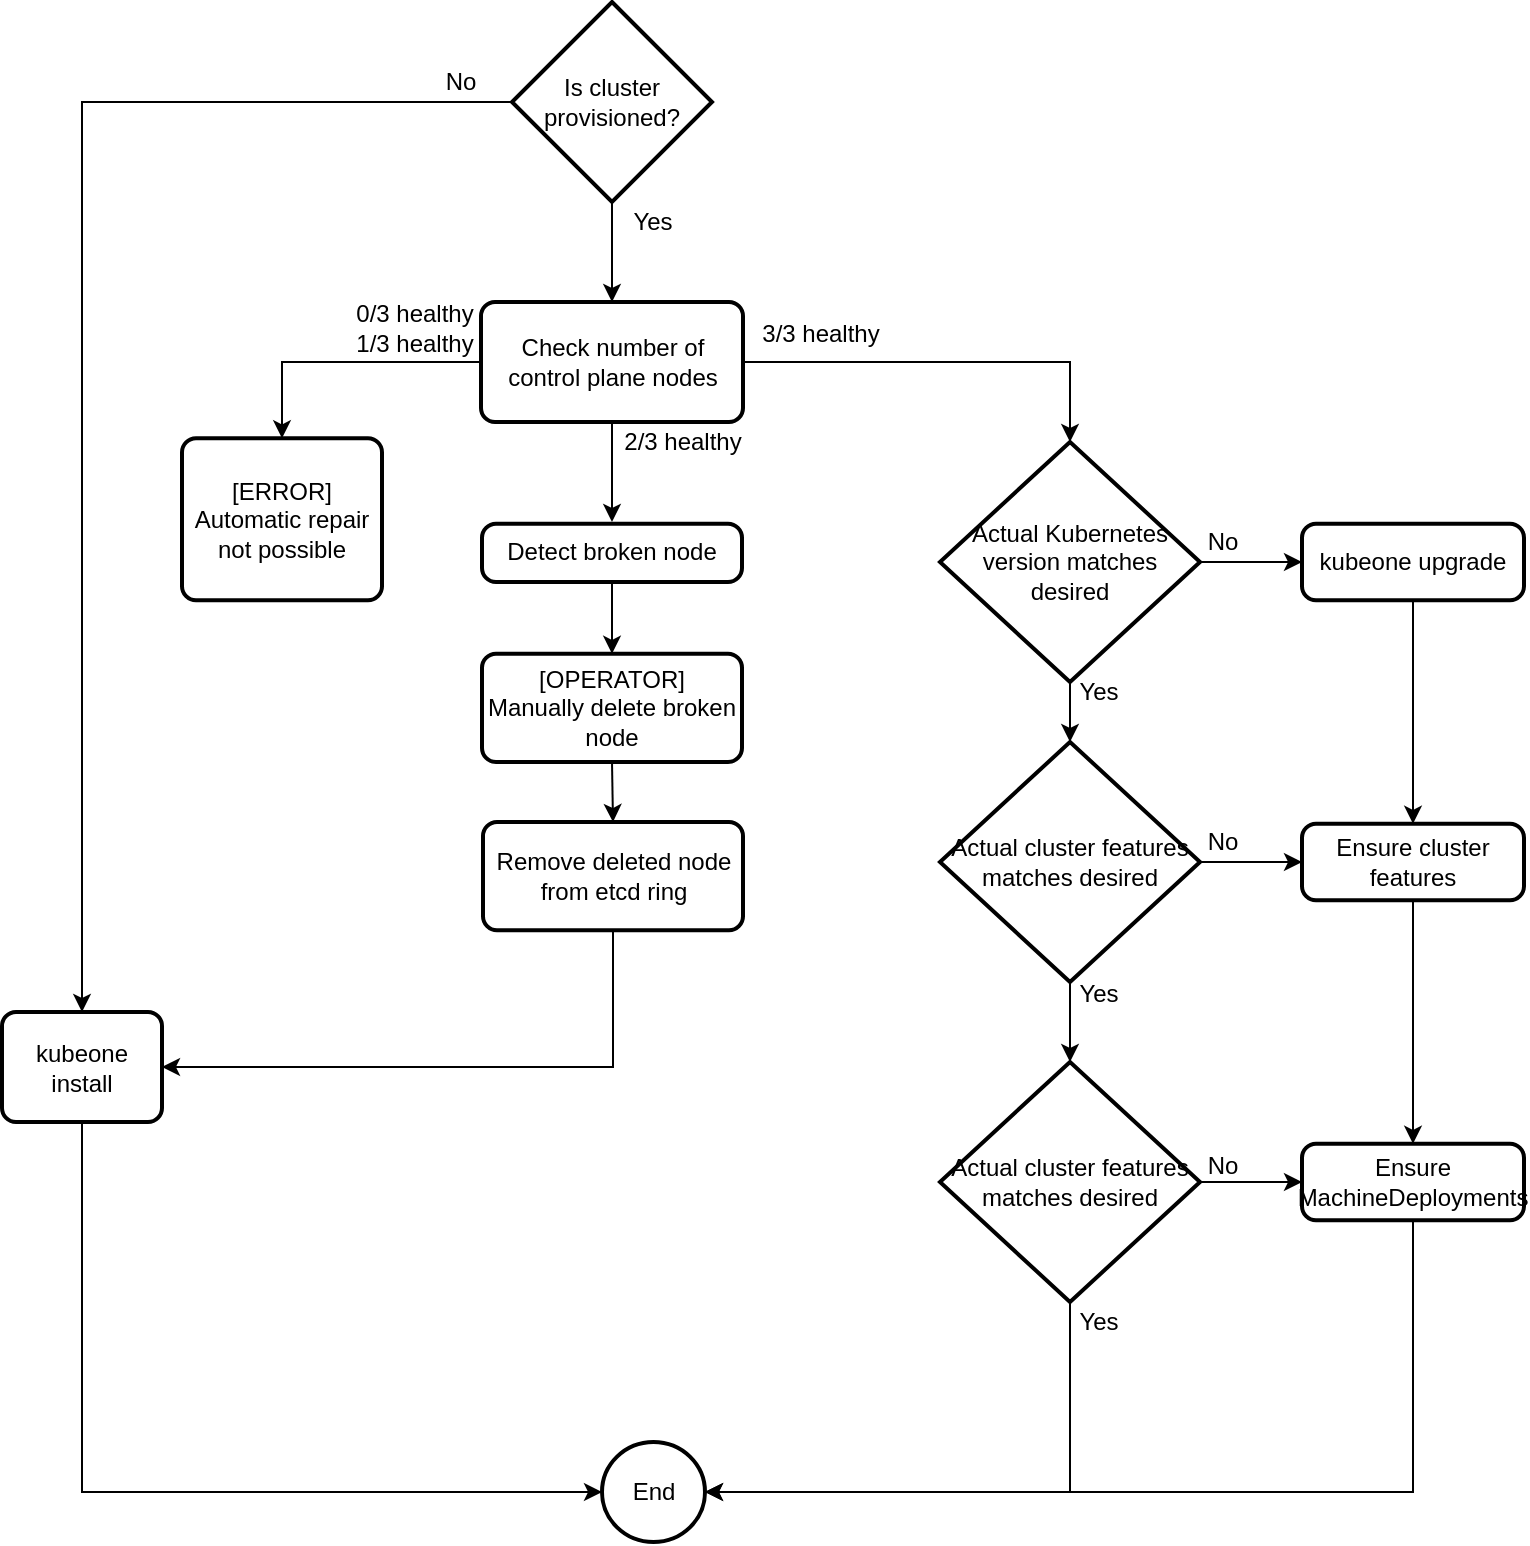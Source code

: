 <mxfile version="12.7.4" type="device"><diagram id="ws9GiLjKbmftUAXA_Q9r" name="Page-1"><mxGraphModel dx="1955" dy="815" grid="1" gridSize="10" guides="1" tooltips="1" connect="1" arrows="1" fold="1" page="1" pageScale="1" pageWidth="827" pageHeight="1169" math="0" shadow="0"><root><mxCell id="0"/><mxCell id="1" parent="0"/><mxCell id="A5XheQD0s0PUeQWvcw8r-6" value="" style="edgeStyle=orthogonalEdgeStyle;rounded=0;orthogonalLoop=1;jettySize=auto;html=1;entryX=0.5;entryY=0;entryDx=0;entryDy=0;" edge="1" parent="1" source="A5XheQD0s0PUeQWvcw8r-2" target="A5XheQD0s0PUeQWvcw8r-4"><mxGeometry relative="1" as="geometry"><mxPoint x="224" y="250" as="targetPoint"/></mxGeometry></mxCell><mxCell id="A5XheQD0s0PUeQWvcw8r-7" value="No" style="text;html=1;align=center;verticalAlign=middle;resizable=0;points=[];labelBackgroundColor=#ffffff;" vertex="1" connectable="0" parent="A5XheQD0s0PUeQWvcw8r-6"><mxGeometry x="-0.86" y="3" relative="1" as="geometry"><mxPoint x="21" y="-13" as="offset"/></mxGeometry></mxCell><mxCell id="A5XheQD0s0PUeQWvcw8r-13" value="" style="edgeStyle=orthogonalEdgeStyle;rounded=0;orthogonalLoop=1;jettySize=auto;html=1;" edge="1" parent="1" source="A5XheQD0s0PUeQWvcw8r-2" target="A5XheQD0s0PUeQWvcw8r-12"><mxGeometry relative="1" as="geometry"/></mxCell><mxCell id="A5XheQD0s0PUeQWvcw8r-2" value="Is cluster provisioned?" style="strokeWidth=2;html=1;shape=mxgraph.flowchart.decision;whiteSpace=wrap;" vertex="1" parent="1"><mxGeometry x="265" y="30" width="100" height="100" as="geometry"/></mxCell><mxCell id="A5XheQD0s0PUeQWvcw8r-17" value="" style="edgeStyle=orthogonalEdgeStyle;rounded=0;orthogonalLoop=1;jettySize=auto;html=1;entryX=0;entryY=0.5;entryDx=0;entryDy=0;entryPerimeter=0;exitX=0.5;exitY=1;exitDx=0;exitDy=0;" edge="1" parent="1" source="A5XheQD0s0PUeQWvcw8r-4" target="A5XheQD0s0PUeQWvcw8r-15"><mxGeometry relative="1" as="geometry"><mxPoint x="90" y="670" as="targetPoint"/><Array as="points"><mxPoint x="50" y="775"/></Array></mxGeometry></mxCell><mxCell id="A5XheQD0s0PUeQWvcw8r-4" value="kubeone install" style="rounded=1;whiteSpace=wrap;html=1;absoluteArcSize=1;arcSize=14;strokeWidth=2;" vertex="1" parent="1"><mxGeometry x="10" y="535" width="80" height="55" as="geometry"/></mxCell><mxCell id="A5XheQD0s0PUeQWvcw8r-20" value="" style="edgeStyle=orthogonalEdgeStyle;rounded=0;orthogonalLoop=1;jettySize=auto;html=1;entryX=0.5;entryY=0;entryDx=0;entryDy=0;entryPerimeter=0;" edge="1" parent="1" source="A5XheQD0s0PUeQWvcw8r-12" target="A5XheQD0s0PUeQWvcw8r-27"><mxGeometry relative="1" as="geometry"><mxPoint x="636.5" y="290" as="targetPoint"/></mxGeometry></mxCell><mxCell id="A5XheQD0s0PUeQWvcw8r-60" style="edgeStyle=orthogonalEdgeStyle;rounded=0;orthogonalLoop=1;jettySize=auto;html=1;" edge="1" parent="1" source="A5XheQD0s0PUeQWvcw8r-12"><mxGeometry relative="1" as="geometry"><mxPoint x="315" y="290" as="targetPoint"/></mxGeometry></mxCell><mxCell id="A5XheQD0s0PUeQWvcw8r-71" style="edgeStyle=orthogonalEdgeStyle;rounded=0;orthogonalLoop=1;jettySize=auto;html=1;entryX=0.5;entryY=0;entryDx=0;entryDy=0;" edge="1" parent="1" source="A5XheQD0s0PUeQWvcw8r-12" target="A5XheQD0s0PUeQWvcw8r-70"><mxGeometry relative="1" as="geometry"/></mxCell><mxCell id="A5XheQD0s0PUeQWvcw8r-12" value="Check number of control plane nodes" style="rounded=1;whiteSpace=wrap;html=1;absoluteArcSize=1;arcSize=14;strokeWidth=2;" vertex="1" parent="1"><mxGeometry x="249.5" y="180" width="131" height="60" as="geometry"/></mxCell><mxCell id="A5XheQD0s0PUeQWvcw8r-15" value="End" style="strokeWidth=2;html=1;shape=mxgraph.flowchart.start_2;whiteSpace=wrap;" vertex="1" parent="1"><mxGeometry x="310" y="750" width="51.5" height="50" as="geometry"/></mxCell><mxCell id="A5XheQD0s0PUeQWvcw8r-18" value="Yes" style="text;html=1;align=center;verticalAlign=middle;resizable=0;points=[];autosize=1;" vertex="1" parent="1"><mxGeometry x="315" y="130" width="40" height="20" as="geometry"/></mxCell><mxCell id="A5XheQD0s0PUeQWvcw8r-21" value="3/3 healthy" style="text;html=1;align=center;verticalAlign=middle;resizable=0;points=[];autosize=1;" vertex="1" parent="1"><mxGeometry x="384" y="186" width="70" height="20" as="geometry"/></mxCell><mxCell id="A5XheQD0s0PUeQWvcw8r-29" value="" style="edgeStyle=orthogonalEdgeStyle;rounded=0;orthogonalLoop=1;jettySize=auto;html=1;" edge="1" parent="1" source="A5XheQD0s0PUeQWvcw8r-27" target="A5XheQD0s0PUeQWvcw8r-28"><mxGeometry relative="1" as="geometry"/></mxCell><mxCell id="A5XheQD0s0PUeQWvcw8r-45" style="edgeStyle=orthogonalEdgeStyle;rounded=0;orthogonalLoop=1;jettySize=auto;html=1;exitX=1;exitY=0.5;exitDx=0;exitDy=0;exitPerimeter=0;entryX=0;entryY=0.5;entryDx=0;entryDy=0;" edge="1" parent="1" source="A5XheQD0s0PUeQWvcw8r-27" target="A5XheQD0s0PUeQWvcw8r-35"><mxGeometry relative="1" as="geometry"/></mxCell><mxCell id="A5XheQD0s0PUeQWvcw8r-27" value="Actual Kubernetes version matches desired" style="strokeWidth=2;html=1;shape=mxgraph.flowchart.decision;whiteSpace=wrap;" vertex="1" parent="1"><mxGeometry x="479" y="250" width="130" height="120" as="geometry"/></mxCell><mxCell id="A5XheQD0s0PUeQWvcw8r-32" value="" style="edgeStyle=orthogonalEdgeStyle;rounded=0;orthogonalLoop=1;jettySize=auto;html=1;" edge="1" parent="1" source="A5XheQD0s0PUeQWvcw8r-28" target="A5XheQD0s0PUeQWvcw8r-31"><mxGeometry relative="1" as="geometry"/></mxCell><mxCell id="A5XheQD0s0PUeQWvcw8r-47" style="edgeStyle=orthogonalEdgeStyle;rounded=0;orthogonalLoop=1;jettySize=auto;html=1;exitX=1;exitY=0.5;exitDx=0;exitDy=0;exitPerimeter=0;entryX=0;entryY=0.5;entryDx=0;entryDy=0;" edge="1" parent="1" source="A5XheQD0s0PUeQWvcw8r-28" target="A5XheQD0s0PUeQWvcw8r-41"><mxGeometry relative="1" as="geometry"/></mxCell><mxCell id="A5XheQD0s0PUeQWvcw8r-28" value="Actual cluster features matches desired" style="strokeWidth=2;html=1;shape=mxgraph.flowchart.decision;whiteSpace=wrap;" vertex="1" parent="1"><mxGeometry x="479" y="400" width="130" height="120" as="geometry"/></mxCell><mxCell id="A5XheQD0s0PUeQWvcw8r-49" style="edgeStyle=orthogonalEdgeStyle;rounded=0;orthogonalLoop=1;jettySize=auto;html=1;exitX=1;exitY=0.5;exitDx=0;exitDy=0;exitPerimeter=0;entryX=0;entryY=0.5;entryDx=0;entryDy=0;" edge="1" parent="1" source="A5XheQD0s0PUeQWvcw8r-31" target="A5XheQD0s0PUeQWvcw8r-42"><mxGeometry relative="1" as="geometry"/></mxCell><mxCell id="A5XheQD0s0PUeQWvcw8r-53" style="edgeStyle=orthogonalEdgeStyle;rounded=0;orthogonalLoop=1;jettySize=auto;html=1;exitX=0.5;exitY=1;exitDx=0;exitDy=0;exitPerimeter=0;entryX=1;entryY=0.5;entryDx=0;entryDy=0;entryPerimeter=0;" edge="1" parent="1" source="A5XheQD0s0PUeQWvcw8r-31" target="A5XheQD0s0PUeQWvcw8r-15"><mxGeometry relative="1" as="geometry"/></mxCell><mxCell id="A5XheQD0s0PUeQWvcw8r-31" value="Actual cluster features matches desired" style="strokeWidth=2;html=1;shape=mxgraph.flowchart.decision;whiteSpace=wrap;" vertex="1" parent="1"><mxGeometry x="479" y="560" width="130" height="120" as="geometry"/></mxCell><mxCell id="A5XheQD0s0PUeQWvcw8r-30" value="Yes" style="text;html=1;align=center;verticalAlign=middle;resizable=0;points=[];autosize=1;" vertex="1" parent="1"><mxGeometry x="538" y="365" width="40" height="20" as="geometry"/></mxCell><mxCell id="A5XheQD0s0PUeQWvcw8r-33" value="Yes" style="text;html=1;align=center;verticalAlign=middle;resizable=0;points=[];autosize=1;" vertex="1" parent="1"><mxGeometry x="538" y="516" width="40" height="20" as="geometry"/></mxCell><mxCell id="A5XheQD0s0PUeQWvcw8r-46" style="edgeStyle=orthogonalEdgeStyle;rounded=0;orthogonalLoop=1;jettySize=auto;html=1;entryX=0.5;entryY=0;entryDx=0;entryDy=0;" edge="1" parent="1" source="A5XheQD0s0PUeQWvcw8r-35" target="A5XheQD0s0PUeQWvcw8r-41"><mxGeometry relative="1" as="geometry"/></mxCell><mxCell id="A5XheQD0s0PUeQWvcw8r-35" value="kubeone upgrade" style="rounded=1;whiteSpace=wrap;html=1;absoluteArcSize=1;arcSize=14;strokeWidth=2;" vertex="1" parent="1"><mxGeometry x="660" y="290.92" width="111" height="38.16" as="geometry"/></mxCell><mxCell id="A5XheQD0s0PUeQWvcw8r-48" style="edgeStyle=orthogonalEdgeStyle;rounded=0;orthogonalLoop=1;jettySize=auto;html=1;entryX=0.5;entryY=0;entryDx=0;entryDy=0;" edge="1" parent="1" source="A5XheQD0s0PUeQWvcw8r-41" target="A5XheQD0s0PUeQWvcw8r-42"><mxGeometry relative="1" as="geometry"/></mxCell><mxCell id="A5XheQD0s0PUeQWvcw8r-41" value="Ensure cluster features" style="rounded=1;whiteSpace=wrap;html=1;absoluteArcSize=1;arcSize=14;strokeWidth=2;" vertex="1" parent="1"><mxGeometry x="660" y="440.92" width="111" height="38.16" as="geometry"/></mxCell><mxCell id="A5XheQD0s0PUeQWvcw8r-55" style="edgeStyle=orthogonalEdgeStyle;rounded=0;orthogonalLoop=1;jettySize=auto;html=1;exitX=0.5;exitY=1;exitDx=0;exitDy=0;entryX=1;entryY=0.5;entryDx=0;entryDy=0;entryPerimeter=0;" edge="1" parent="1" source="A5XheQD0s0PUeQWvcw8r-42" target="A5XheQD0s0PUeQWvcw8r-15"><mxGeometry relative="1" as="geometry"/></mxCell><mxCell id="A5XheQD0s0PUeQWvcw8r-42" value="Ensure MachineDeployments" style="rounded=1;whiteSpace=wrap;html=1;absoluteArcSize=1;arcSize=14;strokeWidth=2;" vertex="1" parent="1"><mxGeometry x="660" y="600.92" width="111" height="38.16" as="geometry"/></mxCell><mxCell id="A5XheQD0s0PUeQWvcw8r-50" value="No" style="text;html=1;align=center;verticalAlign=middle;resizable=0;points=[];autosize=1;" vertex="1" parent="1"><mxGeometry x="605" y="290" width="30" height="20" as="geometry"/></mxCell><mxCell id="A5XheQD0s0PUeQWvcw8r-51" value="No" style="text;html=1;align=center;verticalAlign=middle;resizable=0;points=[];autosize=1;" vertex="1" parent="1"><mxGeometry x="605" y="440" width="30" height="20" as="geometry"/></mxCell><mxCell id="A5XheQD0s0PUeQWvcw8r-52" value="No" style="text;html=1;align=center;verticalAlign=middle;resizable=0;points=[];autosize=1;" vertex="1" parent="1"><mxGeometry x="605" y="602" width="30" height="20" as="geometry"/></mxCell><mxCell id="A5XheQD0s0PUeQWvcw8r-56" value="Yes" style="text;html=1;align=center;verticalAlign=middle;resizable=0;points=[];autosize=1;" vertex="1" parent="1"><mxGeometry x="538" y="680" width="40" height="20" as="geometry"/></mxCell><mxCell id="A5XheQD0s0PUeQWvcw8r-59" value="2/3 healthy" style="text;html=1;align=center;verticalAlign=middle;resizable=0;points=[];autosize=1;" vertex="1" parent="1"><mxGeometry x="315" y="240" width="70" height="20" as="geometry"/></mxCell><mxCell id="A5XheQD0s0PUeQWvcw8r-63" value="" style="edgeStyle=orthogonalEdgeStyle;rounded=0;orthogonalLoop=1;jettySize=auto;html=1;" edge="1" parent="1" source="A5XheQD0s0PUeQWvcw8r-61" target="A5XheQD0s0PUeQWvcw8r-62"><mxGeometry relative="1" as="geometry"/></mxCell><mxCell id="A5XheQD0s0PUeQWvcw8r-61" value="Detect broken node" style="rounded=1;whiteSpace=wrap;html=1;absoluteArcSize=1;arcSize=14;strokeWidth=2;" vertex="1" parent="1"><mxGeometry x="250" y="290.92" width="130" height="29.08" as="geometry"/></mxCell><mxCell id="A5XheQD0s0PUeQWvcw8r-66" style="edgeStyle=orthogonalEdgeStyle;rounded=0;orthogonalLoop=1;jettySize=auto;html=1;exitX=0.5;exitY=1;exitDx=0;exitDy=0;entryX=0.5;entryY=0;entryDx=0;entryDy=0;" edge="1" parent="1" source="A5XheQD0s0PUeQWvcw8r-62" target="A5XheQD0s0PUeQWvcw8r-64"><mxGeometry relative="1" as="geometry"/></mxCell><mxCell id="A5XheQD0s0PUeQWvcw8r-62" value="[OPERATOR]&lt;br&gt;Manually delete broken node" style="rounded=1;whiteSpace=wrap;html=1;absoluteArcSize=1;arcSize=14;strokeWidth=2;" vertex="1" parent="1"><mxGeometry x="250" y="355.92" width="130" height="54.08" as="geometry"/></mxCell><mxCell id="A5XheQD0s0PUeQWvcw8r-67" style="edgeStyle=orthogonalEdgeStyle;rounded=0;orthogonalLoop=1;jettySize=auto;html=1;exitX=0.5;exitY=1;exitDx=0;exitDy=0;entryX=1;entryY=0.5;entryDx=0;entryDy=0;" edge="1" parent="1" source="A5XheQD0s0PUeQWvcw8r-64" target="A5XheQD0s0PUeQWvcw8r-4"><mxGeometry relative="1" as="geometry"/></mxCell><mxCell id="A5XheQD0s0PUeQWvcw8r-64" value="Remove deleted node from etcd ring" style="rounded=1;whiteSpace=wrap;html=1;absoluteArcSize=1;arcSize=14;strokeWidth=2;" vertex="1" parent="1"><mxGeometry x="250.5" y="440" width="130" height="54.08" as="geometry"/></mxCell><mxCell id="A5XheQD0s0PUeQWvcw8r-69" value="0/3 healthy&lt;br&gt;1/3 healthy" style="text;html=1;align=center;verticalAlign=middle;resizable=0;points=[];autosize=1;" vertex="1" parent="1"><mxGeometry x="180.5" y="178" width="70" height="30" as="geometry"/></mxCell><mxCell id="A5XheQD0s0PUeQWvcw8r-70" value="[ERROR]&lt;br&gt;Automatic repair not possible" style="rounded=1;whiteSpace=wrap;html=1;absoluteArcSize=1;arcSize=14;strokeWidth=2;" vertex="1" parent="1"><mxGeometry x="100" y="248.16" width="100" height="80.92" as="geometry"/></mxCell></root></mxGraphModel></diagram></mxfile>